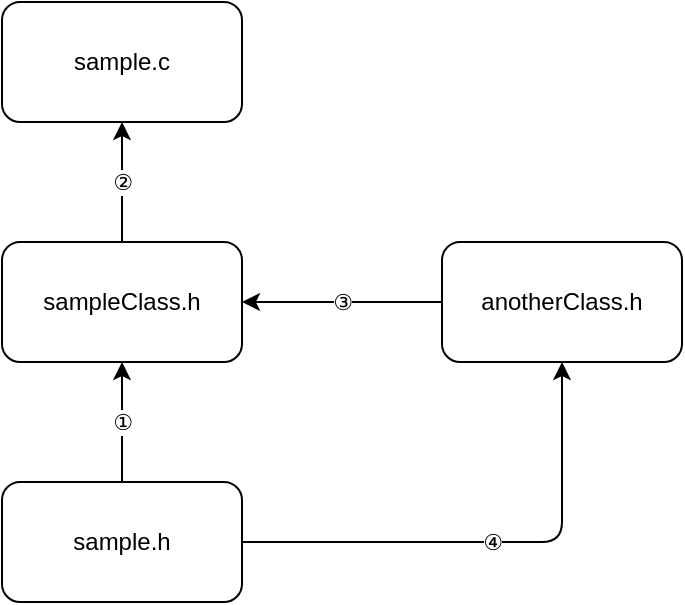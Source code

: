 <mxfile version="14.6.1" type="device"><diagram id="C0yI_x6XuNv3MdQZHinq" name="Page-1"><mxGraphModel dx="805" dy="433" grid="1" gridSize="10" guides="1" tooltips="1" connect="1" arrows="1" fold="1" page="1" pageScale="1" pageWidth="1169" pageHeight="827" math="0" shadow="0"><root><mxCell id="0"/><mxCell id="1" parent="0"/><mxCell id="wQpS0EK3NJO2gb2qnP0k-1" value="sample.c" style="rounded=1;whiteSpace=wrap;html=1;" vertex="1" parent="1"><mxGeometry x="210" y="60" width="120" height="60" as="geometry"/></mxCell><mxCell id="wQpS0EK3NJO2gb2qnP0k-2" value="sample.h" style="rounded=1;whiteSpace=wrap;html=1;" vertex="1" parent="1"><mxGeometry x="210" y="300" width="120" height="60" as="geometry"/></mxCell><mxCell id="wQpS0EK3NJO2gb2qnP0k-3" value="sampleClass.h" style="rounded=1;whiteSpace=wrap;html=1;" vertex="1" parent="1"><mxGeometry x="210" y="180" width="120" height="60" as="geometry"/></mxCell><mxCell id="wQpS0EK3NJO2gb2qnP0k-9" value="③" style="edgeStyle=orthogonalEdgeStyle;rounded=0;orthogonalLoop=1;jettySize=auto;html=1;entryX=1;entryY=0.5;entryDx=0;entryDy=0;" edge="1" parent="1" source="wQpS0EK3NJO2gb2qnP0k-5" target="wQpS0EK3NJO2gb2qnP0k-3"><mxGeometry relative="1" as="geometry"/></mxCell><mxCell id="wQpS0EK3NJO2gb2qnP0k-5" value="anotherClass.h" style="rounded=1;whiteSpace=wrap;html=1;" vertex="1" parent="1"><mxGeometry x="430" y="180" width="120" height="60" as="geometry"/></mxCell><mxCell id="wQpS0EK3NJO2gb2qnP0k-6" value="②" style="endArrow=classic;html=1;entryX=0.5;entryY=1;entryDx=0;entryDy=0;" edge="1" parent="1" source="wQpS0EK3NJO2gb2qnP0k-3" target="wQpS0EK3NJO2gb2qnP0k-1"><mxGeometry width="50" height="50" relative="1" as="geometry"><mxPoint x="470" y="290" as="sourcePoint"/><mxPoint x="520" y="240" as="targetPoint"/></mxGeometry></mxCell><mxCell id="wQpS0EK3NJO2gb2qnP0k-7" value="①" style="endArrow=classic;html=1;entryX=0.5;entryY=1;entryDx=0;entryDy=0;" edge="1" parent="1" source="wQpS0EK3NJO2gb2qnP0k-2" target="wQpS0EK3NJO2gb2qnP0k-3"><mxGeometry width="50" height="50" relative="1" as="geometry"><mxPoint x="280" y="190" as="sourcePoint"/><mxPoint x="280" y="130" as="targetPoint"/></mxGeometry></mxCell><mxCell id="wQpS0EK3NJO2gb2qnP0k-8" value="④" style="endArrow=classic;html=1;entryX=0.5;entryY=1;entryDx=0;entryDy=0;exitX=1;exitY=0.5;exitDx=0;exitDy=0;" edge="1" parent="1" source="wQpS0EK3NJO2gb2qnP0k-2" target="wQpS0EK3NJO2gb2qnP0k-5"><mxGeometry width="50" height="50" relative="1" as="geometry"><mxPoint x="280" y="310" as="sourcePoint"/><mxPoint x="280" y="250" as="targetPoint"/><Array as="points"><mxPoint x="490" y="330"/></Array></mxGeometry></mxCell></root></mxGraphModel></diagram></mxfile>